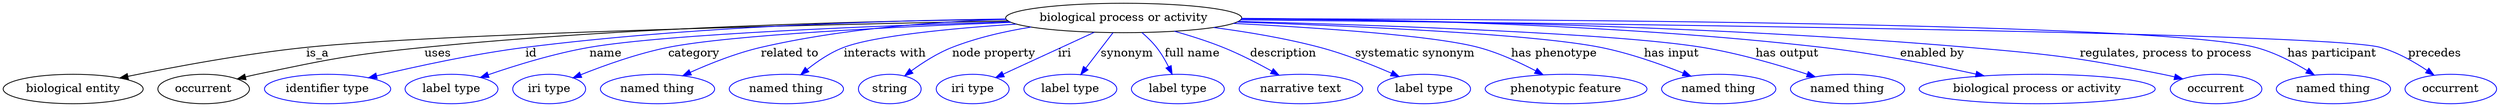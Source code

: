 digraph {
	graph [bb="0,0,2449.3,122"];
	node [label="\N"];
	"biological process or activity"	[height=0.5,
		label="biological process or activity",
		pos="1107.8,104",
		width=3.1254];
	"biological entity"	[height=0.5,
		pos="67.823,18",
		width=1.884];
	"biological process or activity" -> "biological entity"	[label=is_a,
		lp="314.1,61",
		pos="e,114.59,31.199 995.29,103.67 839.15,103.34 548.2,98.145 302.27,68 240.81,60.467 171.53,45.118 124.31,33.595"];
	occurrent	[height=0.5,
		pos="196.82,18",
		width=1.2082];
	"biological process or activity" -> occurrent	[label=uses,
		lp="430.88,61",
		pos="e,229.15,30.067 995.83,102 859.15,99.7 621.21,92.212 418.71,68 342.85,58.93 323.87,54.814 249.82,36 246.24,35.09 242.55,34.072 238.85,\
32.999"];
	id	[color=blue,
		height=0.5,
		label="identifier type",
		pos="317.82,18",
		width=1.652];
	"biological process or activity" -> id	[color=blue,
		label=id,
		lp="525.27,61",
		pos="e,358.6,31.263 995.69,102.21 876.76,99.998 683.68,92.502 518.93,68 466.99,60.275 408.83,45.406 368.46,34.064",
		style=solid];
	name	[color=blue,
		height=0.5,
		label="label type",
		pos="439.82,18",
		width=1.2425];
	"biological process or activity" -> name	[color=blue,
		label=name,
		lp="601.98,61",
		pos="e,469.83,31.546 995.14,103.69 888.82,102.4 725.45,95.402 586.51,68 549.23,60.649 508.35,46.453 479.23,35.226",
		style=solid];
	category	[color=blue,
		height=0.5,
		label="iri type",
		pos="537.82,18",
		width=0.9834];
	"biological process or activity" -> category	[color=blue,
		label=category,
		lp="691.92,61",
		pos="e,563.02,30.985 995.29,102.61 905.59,100.26 777.28,92.307 667.63,68 634.26,60.604 598.01,46.356 572.32,35.122",
		style=solid];
	"related to"	[color=blue,
		height=0.5,
		label="named thing",
		pos="644.82,18",
		width=1.5019];
	"biological process or activity" -> "related to"	[color=blue,
		label="related to",
		lp="785.06,61",
		pos="e,672.43,33.778 997.29,100.6 927.77,96.969 836.71,88.311 758.35,68 731.74,61.102 703.35,48.845 681.61,38.316",
		style=solid];
	"interacts with"	[color=blue,
		height=0.5,
		label="named thing",
		pos="770.82,18",
		width=1.5019];
	"biological process or activity" -> "interacts with"	[color=blue,
		label="interacts with",
		lp="876.73,61",
		pos="e,787.87,35.214 996.71,101.03 946.74,97.034 887.92,87.907 838.01,68 822.65,61.872 807.58,51.416 795.62,41.732",
		style=solid];
	"node property"	[color=blue,
		height=0.5,
		label=string,
		pos="872.82,18",
		width=0.8403];
	"biological process or activity" -> "node property"	[color=blue,
		label="node property",
		lp="980.89,61",
		pos="e,888.9,33.376 1022.9,92.053 996.2,86.796 967.06,79.122 941.68,68 925.63,60.966 909.57,49.829 897,39.949",
		style=solid];
	iri	[color=blue,
		height=0.5,
		label="iri type",
		pos="956.82,18",
		width=0.9834];
	"biological process or activity" -> iri	[color=blue,
		label=iri,
		lp="1048,61",
		pos="e,979.81,31.786 1078.3,86.605 1052.6,72.254 1015.2,51.455 988.68,36.723",
		style=solid];
	synonym	[color=blue,
		height=0.5,
		label="label type",
		pos="1054.8,18",
		width=1.2425];
	"biological process or activity" -> synonym	[color=blue,
		label=synonym,
		lp="1110.5,61",
		pos="e,1065.4,35.687 1097.1,86.001 1089.6,74.082 1079.4,57.94 1070.9,44.486",
		style=solid];
	"full name"	[color=blue,
		height=0.5,
		label="label type",
		pos="1161.8,18",
		width=1.2425];
	"biological process or activity" -> "full name"	[color=blue,
		label="full name",
		lp="1174.5,61",
		pos="e,1155.7,36.018 1125.3,86.106 1130.4,80.631 1135.7,74.33 1139.8,68 1144.4,61.064 1148.4,53.028 1151.8,45.496",
		style=solid];
	description	[color=blue,
		height=0.5,
		label="narrative text",
		pos="1281.8,18",
		width=1.5834];
	"biological process or activity" -> description	[color=blue,
		label=description,
		lp="1260.9,61",
		pos="e,1260,34.717 1157,87.603 1172.6,82.108 1189.7,75.418 1204.8,68 1220.8,60.15 1237.6,49.749 1251.4,40.55",
		style=solid];
	"systematic synonym"	[color=blue,
		height=0.5,
		label="label type",
		pos="1401.8,18",
		width=1.2425];
	"biological process or activity" -> "systematic synonym"	[color=blue,
		label="systematic synonym",
		lp="1388.8,61",
		pos="e,1376.4,32.94 1191.8,91.961 1224.7,86.45 1262.5,78.636 1295.8,68 1320.5,60.134 1347,47.915 1367.3,37.646",
		style=solid];
	"has phenotype"	[color=blue,
		height=0.5,
		label="phenotypic feature",
		pos="1540.8,18",
		width=2.1155];
	"biological process or activity" -> "has phenotype"	[color=blue,
		label="has phenotype",
		lp="1525.1,61",
		pos="e,1516.9,35.284 1220.1,102.5 1287.9,99.515 1375.4,90.866 1449.8,68 1470.2,61.733 1491.3,50.709 1508.1,40.702",
		style=solid];
	"has input"	[color=blue,
		height=0.5,
		label="named thing",
		pos="1688.8,18",
		width=1.5019];
	"biological process or activity" -> "has input"	[color=blue,
		label="has input",
		lp="1639.3,61",
		pos="e,1660.6,33.489 1215.4,98.701 1330.2,93.428 1504.1,83.265 1568.8,68 1597.5,61.232 1628.2,48.566 1651.4,37.807",
		style=solid];
	"has output"	[color=blue,
		height=0.5,
		label="named thing",
		pos="1814.8,18",
		width=1.5019];
	"biological process or activity" -> "has output"	[color=blue,
		label="has output",
		lp="1751.8,61",
		pos="e,1782.7,32.489 1217.1,99.573 1355.3,94.648 1585.3,84.324 1668.8,68 1705,60.926 1744.6,47.253 1773.4,36.144",
		style=solid];
	"enabled by"	[color=blue,
		height=0.5,
		label="biological process or activity",
		pos="1999.8,18",
		width=3.1254];
	"biological process or activity" -> "enabled by"	[color=blue,
		label="enabled by",
		lp="1893.3,61",
		pos="e,1946.4,33.879 1220.4,103.1 1355.2,101.85 1587.5,95.375 1784.8,68 1836.4,60.84 1893.9,47.445 1936.5,36.468",
		style=solid];
	"regulates, process to process"	[color=blue,
		height=0.5,
		label=occurrent,
		pos="2173.8,18",
		width=1.2082];
	"biological process or activity" -> "regulates, process to process"	[color=blue,
		label="regulates, process to process",
		lp="2118.5,61",
		pos="e,2141.9,30.294 1220.2,102.49 1378.5,100.8 1675.9,94.058 1927.8,68 2014.7,59.009 2036.9,56.749 2121.8,36 2125.2,35.174 2128.7,34.237 \
2132.2,33.237",
		style=solid];
	"has participant"	[color=blue,
		height=0.5,
		label="named thing",
		pos="2289.8,18",
		width=1.5019];
	"biological process or activity" -> "has participant"	[color=blue,
		label="has participant",
		lp="2276.8,61",
		pos="e,2268.7,34.594 1220,102.41 1480.1,100.61 2109.2,93.63 2201.8,68 2222.6,62.254 2243.7,50.692 2260.1,40.241",
		style=solid];
	precedes	[color=blue,
		height=0.5,
		label=occurrent,
		pos="2405.8,18",
		width=1.2082];
	"biological process or activity" -> precedes	[color=blue,
		label=precedes,
		lp="2377.3,61",
		pos="e,2386.4,34.137 1220.3,102.92 1501.1,102.28 2217.9,97.72 2321.8,68 2341.9,62.259 2362.2,50.622 2377.8,40.13",
		style=solid];
}
